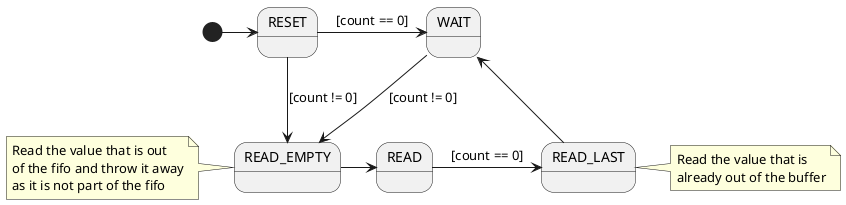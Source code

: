 @startuml state

state RESET 
[*] -r-> RESET
RESET -> WAIT : [count == 0]
WAIT -d-> READ_EMPTY : [count != 0]
READ_EMPTY -r-> READ 
RESET -> READ_EMPTY : [count != 0]
READ -> READ_LAST: [count == 0]
READ_LAST -> WAIT 

note right of READ_LAST
  Read the value that is 
  already out of the buffer
end note

note left of READ_EMPTY
  Read the value that is out
  of the fifo and throw it away
  as it is not part of the fifo
end note

@enduml